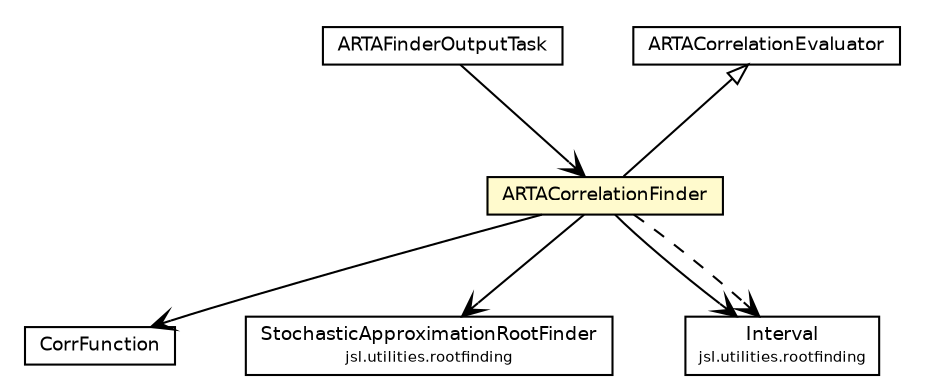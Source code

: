 #!/usr/local/bin/dot
#
# Class diagram 
# Generated by UMLGraph version 5.4 (http://www.umlgraph.org/)
#

digraph G {
	edge [fontname="Helvetica",fontsize=10,labelfontname="Helvetica",labelfontsize=10];
	node [fontname="Helvetica",fontsize=10,shape=plaintext];
	nodesep=0.25;
	ranksep=0.5;
	// jsl.utilities.random.arta.ARTAFinderOutputTask
	c17400 [label=<<table title="jsl.utilities.random.arta.ARTAFinderOutputTask" border="0" cellborder="1" cellspacing="0" cellpadding="2" port="p" href="./ARTAFinderOutputTask.html">
		<tr><td><table border="0" cellspacing="0" cellpadding="1">
<tr><td align="center" balign="center"> ARTAFinderOutputTask </td></tr>
		</table></td></tr>
		</table>>, URL="./ARTAFinderOutputTask.html", fontname="Helvetica", fontcolor="black", fontsize=9.0];
	// jsl.utilities.random.arta.ARTACorrelationFinder
	c17401 [label=<<table title="jsl.utilities.random.arta.ARTACorrelationFinder" border="0" cellborder="1" cellspacing="0" cellpadding="2" port="p" bgcolor="lemonChiffon" href="./ARTACorrelationFinder.html">
		<tr><td><table border="0" cellspacing="0" cellpadding="1">
<tr><td align="center" balign="center"> ARTACorrelationFinder </td></tr>
		</table></td></tr>
		</table>>, URL="./ARTACorrelationFinder.html", fontname="Helvetica", fontcolor="black", fontsize=9.0];
	// jsl.utilities.random.arta.ARTACorrelationFinder.CorrFunction
	c17402 [label=<<table title="jsl.utilities.random.arta.ARTACorrelationFinder.CorrFunction" border="0" cellborder="1" cellspacing="0" cellpadding="2" port="p" href="./ARTACorrelationFinder.CorrFunction.html">
		<tr><td><table border="0" cellspacing="0" cellpadding="1">
<tr><td align="center" balign="center"> CorrFunction </td></tr>
		</table></td></tr>
		</table>>, URL="./ARTACorrelationFinder.CorrFunction.html", fontname="Helvetica", fontcolor="black", fontsize=9.0];
	// jsl.utilities.random.arta.ARTACorrelationEvaluator
	c17403 [label=<<table title="jsl.utilities.random.arta.ARTACorrelationEvaluator" border="0" cellborder="1" cellspacing="0" cellpadding="2" port="p" href="./ARTACorrelationEvaluator.html">
		<tr><td><table border="0" cellspacing="0" cellpadding="1">
<tr><td align="center" balign="center"> ARTACorrelationEvaluator </td></tr>
		</table></td></tr>
		</table>>, URL="./ARTACorrelationEvaluator.html", fontname="Helvetica", fontcolor="black", fontsize=9.0];
	// jsl.utilities.rootfinding.StochasticApproximationRootFinder
	c17481 [label=<<table title="jsl.utilities.rootfinding.StochasticApproximationRootFinder" border="0" cellborder="1" cellspacing="0" cellpadding="2" port="p" href="../../rootfinding/StochasticApproximationRootFinder.html">
		<tr><td><table border="0" cellspacing="0" cellpadding="1">
<tr><td align="center" balign="center"> StochasticApproximationRootFinder </td></tr>
<tr><td align="center" balign="center"><font point-size="7.0"> jsl.utilities.rootfinding </font></td></tr>
		</table></td></tr>
		</table>>, URL="../../rootfinding/StochasticApproximationRootFinder.html", fontname="Helvetica", fontcolor="black", fontsize=9.0];
	// jsl.utilities.rootfinding.Interval
	c17487 [label=<<table title="jsl.utilities.rootfinding.Interval" border="0" cellborder="1" cellspacing="0" cellpadding="2" port="p" href="../../rootfinding/Interval.html">
		<tr><td><table border="0" cellspacing="0" cellpadding="1">
<tr><td align="center" balign="center"> Interval </td></tr>
<tr><td align="center" balign="center"><font point-size="7.0"> jsl.utilities.rootfinding </font></td></tr>
		</table></td></tr>
		</table>>, URL="../../rootfinding/Interval.html", fontname="Helvetica", fontcolor="black", fontsize=9.0];
	//jsl.utilities.random.arta.ARTACorrelationFinder extends jsl.utilities.random.arta.ARTACorrelationEvaluator
	c17403:p -> c17401:p [dir=back,arrowtail=empty];
	// jsl.utilities.random.arta.ARTAFinderOutputTask NAVASSOC jsl.utilities.random.arta.ARTACorrelationFinder
	c17400:p -> c17401:p [taillabel="", label="", headlabel="", fontname="Helvetica", fontcolor="black", fontsize=10.0, color="black", arrowhead=open];
	// jsl.utilities.random.arta.ARTACorrelationFinder NAVASSOC jsl.utilities.random.arta.ARTACorrelationFinder.CorrFunction
	c17401:p -> c17402:p [taillabel="", label="", headlabel="", fontname="Helvetica", fontcolor="black", fontsize=10.0, color="black", arrowhead=open];
	// jsl.utilities.random.arta.ARTACorrelationFinder NAVASSOC jsl.utilities.rootfinding.StochasticApproximationRootFinder
	c17401:p -> c17481:p [taillabel="", label="", headlabel="", fontname="Helvetica", fontcolor="black", fontsize=10.0, color="black", arrowhead=open];
	// jsl.utilities.random.arta.ARTACorrelationFinder NAVASSOC jsl.utilities.rootfinding.Interval
	c17401:p -> c17487:p [taillabel="", label="", headlabel="", fontname="Helvetica", fontcolor="black", fontsize=10.0, color="black", arrowhead=open];
	// jsl.utilities.random.arta.ARTACorrelationFinder DEPEND jsl.utilities.rootfinding.Interval
	c17401:p -> c17487:p [taillabel="", label="", headlabel="", fontname="Helvetica", fontcolor="black", fontsize=10.0, color="black", arrowhead=open, style=dashed];
}

